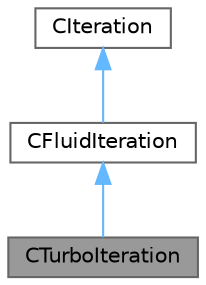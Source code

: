 digraph "CTurboIteration"
{
 // LATEX_PDF_SIZE
  bgcolor="transparent";
  edge [fontname=Helvetica,fontsize=10,labelfontname=Helvetica,labelfontsize=10];
  node [fontname=Helvetica,fontsize=10,shape=box,height=0.2,width=0.4];
  Node1 [id="Node000001",label="CTurboIteration",height=0.2,width=0.4,color="gray40", fillcolor="grey60", style="filled", fontcolor="black",tooltip="Class for driving an iteration for turbomachinery simulation."];
  Node2 -> Node1 [id="edge1_Node000001_Node000002",dir="back",color="steelblue1",style="solid",tooltip=" "];
  Node2 [id="Node000002",label="CFluidIteration",height=0.2,width=0.4,color="gray40", fillcolor="white", style="filled",URL="$classCFluidIteration.html",tooltip="Class for driving an iteration of the fluid system."];
  Node3 -> Node2 [id="edge2_Node000002_Node000003",dir="back",color="steelblue1",style="solid",tooltip=" "];
  Node3 [id="Node000003",label="CIteration",height=0.2,width=0.4,color="gray40", fillcolor="white", style="filled",URL="$classCIteration.html",tooltip="Parent class for defining a single iteration of a physics problem."];
}
